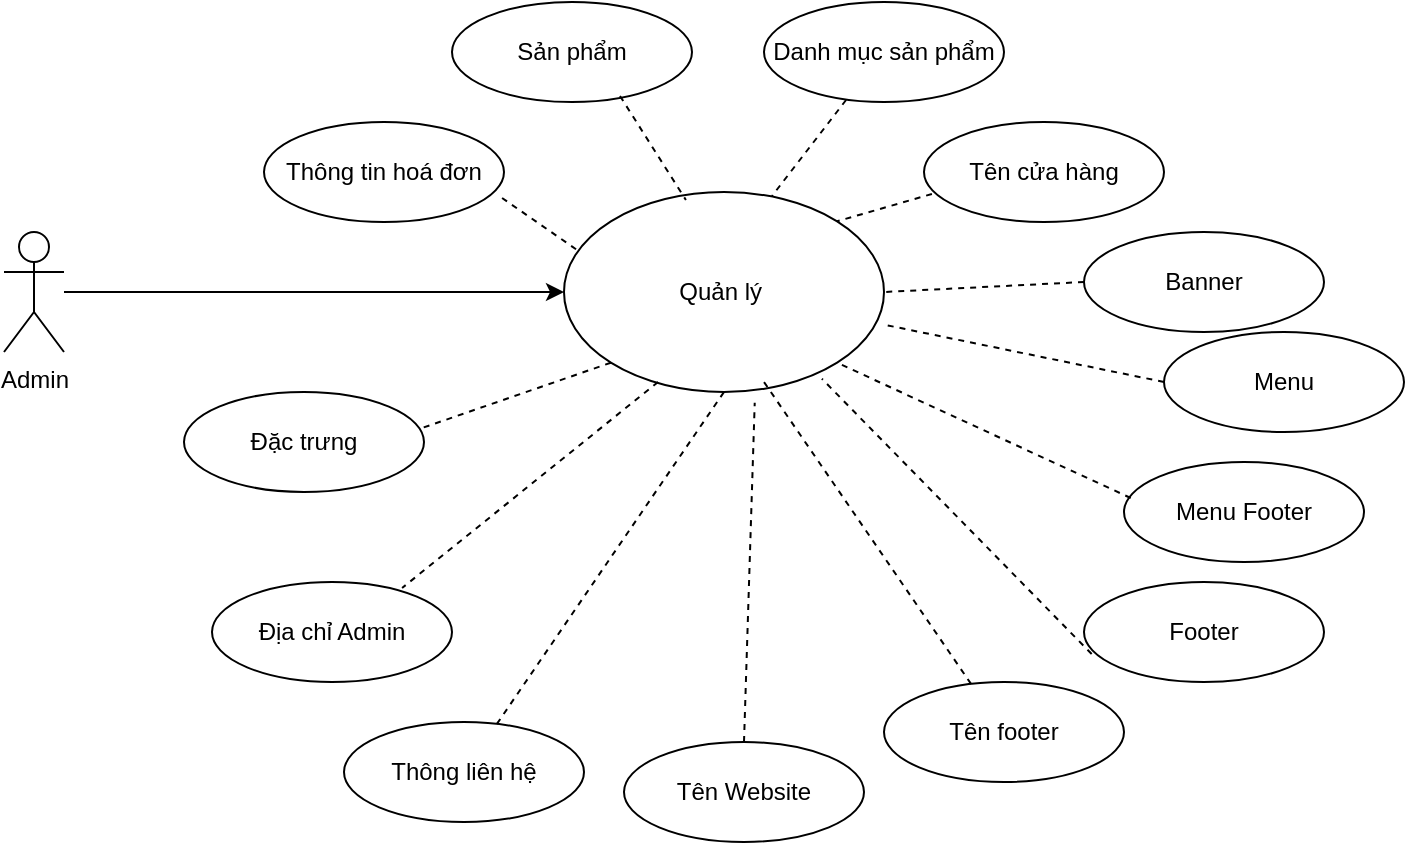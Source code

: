 <mxfile version="22.1.21" type="device">
  <diagram id="C5RBs43oDa-KdzZeNtuy" name="Page-1">
    <mxGraphModel dx="2117" dy="621" grid="1" gridSize="10" guides="1" tooltips="1" connect="1" arrows="1" fold="1" page="1" pageScale="1" pageWidth="827" pageHeight="1169" math="0" shadow="0">
      <root>
        <mxCell id="WIyWlLk6GJQsqaUBKTNV-0" />
        <mxCell id="WIyWlLk6GJQsqaUBKTNV-1" parent="WIyWlLk6GJQsqaUBKTNV-0" />
        <mxCell id="Q4sOaQklLkpfDrS4APR7-26" style="edgeStyle=orthogonalEdgeStyle;rounded=0;orthogonalLoop=1;jettySize=auto;html=1;entryX=0;entryY=0.5;entryDx=0;entryDy=0;" parent="WIyWlLk6GJQsqaUBKTNV-1" source="y5p5e7FOgnwsol_OTvTh-0" target="y5p5e7FOgnwsol_OTvTh-13" edge="1">
          <mxGeometry relative="1" as="geometry" />
        </mxCell>
        <mxCell id="y5p5e7FOgnwsol_OTvTh-0" value="Admin" style="shape=umlActor;verticalLabelPosition=bottom;verticalAlign=top;html=1;outlineConnect=0;" parent="WIyWlLk6GJQsqaUBKTNV-1" vertex="1">
          <mxGeometry x="-50" y="185" width="30" height="60" as="geometry" />
        </mxCell>
        <mxCell id="y5p5e7FOgnwsol_OTvTh-1" value="Sản phẩm" style="ellipse;whiteSpace=wrap;html=1;" parent="WIyWlLk6GJQsqaUBKTNV-1" vertex="1">
          <mxGeometry x="174" y="70" width="120" height="50" as="geometry" />
        </mxCell>
        <mxCell id="y5p5e7FOgnwsol_OTvTh-2" value="Đặc trưng" style="ellipse;whiteSpace=wrap;html=1;" parent="WIyWlLk6GJQsqaUBKTNV-1" vertex="1">
          <mxGeometry x="40" y="265" width="120" height="50" as="geometry" />
        </mxCell>
        <mxCell id="y5p5e7FOgnwsol_OTvTh-3" value="Thông tin hoá đơn" style="ellipse;whiteSpace=wrap;html=1;" parent="WIyWlLk6GJQsqaUBKTNV-1" vertex="1">
          <mxGeometry x="80" y="130" width="120" height="50" as="geometry" />
        </mxCell>
        <mxCell id="y5p5e7FOgnwsol_OTvTh-10" value="Danh mục sản phẩm" style="ellipse;whiteSpace=wrap;html=1;" parent="WIyWlLk6GJQsqaUBKTNV-1" vertex="1">
          <mxGeometry x="330" y="70" width="120" height="50" as="geometry" />
        </mxCell>
        <mxCell id="y5p5e7FOgnwsol_OTvTh-11" value="Địa chỉ Admin" style="ellipse;whiteSpace=wrap;html=1;" parent="WIyWlLk6GJQsqaUBKTNV-1" vertex="1">
          <mxGeometry x="54" y="360" width="120" height="50" as="geometry" />
        </mxCell>
        <mxCell id="y5p5e7FOgnwsol_OTvTh-12" value="Thông liên hệ" style="ellipse;whiteSpace=wrap;html=1;" parent="WIyWlLk6GJQsqaUBKTNV-1" vertex="1">
          <mxGeometry x="120" y="430" width="120" height="50" as="geometry" />
        </mxCell>
        <mxCell id="y5p5e7FOgnwsol_OTvTh-13" value="Quản lý&amp;nbsp;" style="ellipse;whiteSpace=wrap;html=1;" parent="WIyWlLk6GJQsqaUBKTNV-1" vertex="1">
          <mxGeometry x="230" y="165" width="160" height="100" as="geometry" />
        </mxCell>
        <mxCell id="Q4sOaQklLkpfDrS4APR7-0" value="Banner" style="ellipse;whiteSpace=wrap;html=1;" parent="WIyWlLk6GJQsqaUBKTNV-1" vertex="1">
          <mxGeometry x="490" y="185" width="120" height="50" as="geometry" />
        </mxCell>
        <mxCell id="Q4sOaQklLkpfDrS4APR7-1" value="Tên cửa hàng" style="ellipse;whiteSpace=wrap;html=1;" parent="WIyWlLk6GJQsqaUBKTNV-1" vertex="1">
          <mxGeometry x="410" y="130" width="120" height="50" as="geometry" />
        </mxCell>
        <mxCell id="Q4sOaQklLkpfDrS4APR7-3" value="Tên footer" style="ellipse;whiteSpace=wrap;html=1;" parent="WIyWlLk6GJQsqaUBKTNV-1" vertex="1">
          <mxGeometry x="390" y="410" width="120" height="50" as="geometry" />
        </mxCell>
        <mxCell id="Q4sOaQklLkpfDrS4APR7-16" value="" style="endArrow=none;dashed=1;html=1;rounded=0;entryX=0.5;entryY=1;entryDx=0;entryDy=0;" parent="WIyWlLk6GJQsqaUBKTNV-1" source="y5p5e7FOgnwsol_OTvTh-12" target="y5p5e7FOgnwsol_OTvTh-13" edge="1">
          <mxGeometry width="50" height="50" relative="1" as="geometry">
            <mxPoint x="390" y="260" as="sourcePoint" />
            <mxPoint x="440" y="210" as="targetPoint" />
          </mxGeometry>
        </mxCell>
        <mxCell id="Q4sOaQklLkpfDrS4APR7-17" value="" style="endArrow=none;dashed=1;html=1;rounded=0;entryX=1;entryY=0.5;entryDx=0;entryDy=0;exitX=0;exitY=0.5;exitDx=0;exitDy=0;" parent="WIyWlLk6GJQsqaUBKTNV-1" source="Q4sOaQklLkpfDrS4APR7-0" target="y5p5e7FOgnwsol_OTvTh-13" edge="1">
          <mxGeometry width="50" height="50" relative="1" as="geometry">
            <mxPoint x="322" y="347" as="sourcePoint" />
            <mxPoint x="320" y="275" as="targetPoint" />
          </mxGeometry>
        </mxCell>
        <mxCell id="Q4sOaQklLkpfDrS4APR7-18" value="" style="endArrow=none;dashed=1;html=1;rounded=0;entryX=1;entryY=0;entryDx=0;entryDy=0;exitX=0.033;exitY=0.72;exitDx=0;exitDy=0;exitPerimeter=0;" parent="WIyWlLk6GJQsqaUBKTNV-1" source="Q4sOaQklLkpfDrS4APR7-1" target="y5p5e7FOgnwsol_OTvTh-13" edge="1">
          <mxGeometry width="50" height="50" relative="1" as="geometry">
            <mxPoint x="332" y="357" as="sourcePoint" />
            <mxPoint x="330" y="285" as="targetPoint" />
          </mxGeometry>
        </mxCell>
        <mxCell id="Q4sOaQklLkpfDrS4APR7-19" value="" style="endArrow=none;dashed=1;html=1;rounded=0;entryX=0.65;entryY=0.02;entryDx=0;entryDy=0;exitX=0.342;exitY=0.98;exitDx=0;exitDy=0;entryPerimeter=0;exitPerimeter=0;" parent="WIyWlLk6GJQsqaUBKTNV-1" source="y5p5e7FOgnwsol_OTvTh-10" target="y5p5e7FOgnwsol_OTvTh-13" edge="1">
          <mxGeometry width="50" height="50" relative="1" as="geometry">
            <mxPoint x="342" y="367" as="sourcePoint" />
            <mxPoint x="340" y="295" as="targetPoint" />
          </mxGeometry>
        </mxCell>
        <mxCell id="Q4sOaQklLkpfDrS4APR7-20" value="" style="endArrow=none;dashed=1;html=1;rounded=0;entryX=0.381;entryY=0.04;entryDx=0;entryDy=0;exitX=0.7;exitY=0.94;exitDx=0;exitDy=0;entryPerimeter=0;exitPerimeter=0;" parent="WIyWlLk6GJQsqaUBKTNV-1" source="y5p5e7FOgnwsol_OTvTh-1" target="y5p5e7FOgnwsol_OTvTh-13" edge="1">
          <mxGeometry width="50" height="50" relative="1" as="geometry">
            <mxPoint x="352" y="377" as="sourcePoint" />
            <mxPoint x="350" y="305" as="targetPoint" />
          </mxGeometry>
        </mxCell>
        <mxCell id="Q4sOaQklLkpfDrS4APR7-21" value="" style="endArrow=none;dashed=1;html=1;rounded=0;entryX=0.05;entryY=0.3;entryDx=0;entryDy=0;exitX=0.992;exitY=0.76;exitDx=0;exitDy=0;entryPerimeter=0;exitPerimeter=0;" parent="WIyWlLk6GJQsqaUBKTNV-1" source="y5p5e7FOgnwsol_OTvTh-3" target="y5p5e7FOgnwsol_OTvTh-13" edge="1">
          <mxGeometry width="50" height="50" relative="1" as="geometry">
            <mxPoint x="362" y="387" as="sourcePoint" />
            <mxPoint x="360" y="315" as="targetPoint" />
          </mxGeometry>
        </mxCell>
        <mxCell id="Q4sOaQklLkpfDrS4APR7-22" value="" style="endArrow=none;dashed=1;html=1;rounded=0;entryX=0.992;entryY=0.36;entryDx=0;entryDy=0;exitX=0;exitY=1;exitDx=0;exitDy=0;entryPerimeter=0;" parent="WIyWlLk6GJQsqaUBKTNV-1" source="y5p5e7FOgnwsol_OTvTh-13" target="y5p5e7FOgnwsol_OTvTh-2" edge="1">
          <mxGeometry width="50" height="50" relative="1" as="geometry">
            <mxPoint x="372" y="397" as="sourcePoint" />
            <mxPoint x="370" y="325" as="targetPoint" />
          </mxGeometry>
        </mxCell>
        <mxCell id="Q4sOaQklLkpfDrS4APR7-23" value="" style="endArrow=none;dashed=1;html=1;rounded=0;entryX=0.792;entryY=0.06;entryDx=0;entryDy=0;exitX=0.294;exitY=0.95;exitDx=0;exitDy=0;entryPerimeter=0;exitPerimeter=0;" parent="WIyWlLk6GJQsqaUBKTNV-1" source="y5p5e7FOgnwsol_OTvTh-13" target="y5p5e7FOgnwsol_OTvTh-11" edge="1">
          <mxGeometry width="50" height="50" relative="1" as="geometry">
            <mxPoint x="382" y="407" as="sourcePoint" />
            <mxPoint x="380" y="335" as="targetPoint" />
          </mxGeometry>
        </mxCell>
        <mxCell id="6jv_wTgtdW9Bguz4XcWG-0" value="Footer" style="ellipse;whiteSpace=wrap;html=1;" vertex="1" parent="WIyWlLk6GJQsqaUBKTNV-1">
          <mxGeometry x="490" y="360" width="120" height="50" as="geometry" />
        </mxCell>
        <mxCell id="6jv_wTgtdW9Bguz4XcWG-1" value="Menu Footer" style="ellipse;whiteSpace=wrap;html=1;" vertex="1" parent="WIyWlLk6GJQsqaUBKTNV-1">
          <mxGeometry x="510" y="300" width="120" height="50" as="geometry" />
        </mxCell>
        <mxCell id="6jv_wTgtdW9Bguz4XcWG-2" value="" style="endArrow=none;dashed=1;html=1;rounded=0;entryX=0.806;entryY=0.934;entryDx=0;entryDy=0;exitX=0.032;exitY=0.72;exitDx=0;exitDy=0;entryPerimeter=0;exitPerimeter=0;" edge="1" parent="WIyWlLk6GJQsqaUBKTNV-1" source="6jv_wTgtdW9Bguz4XcWG-0" target="y5p5e7FOgnwsol_OTvTh-13">
          <mxGeometry width="50" height="50" relative="1" as="geometry">
            <mxPoint x="430" y="432" as="sourcePoint" />
            <mxPoint x="472" y="300" as="targetPoint" />
          </mxGeometry>
        </mxCell>
        <mxCell id="6jv_wTgtdW9Bguz4XcWG-3" value="" style="endArrow=none;dashed=1;html=1;rounded=0;entryX=0.625;entryY=0.95;entryDx=0;entryDy=0;entryPerimeter=0;" edge="1" parent="WIyWlLk6GJQsqaUBKTNV-1" source="Q4sOaQklLkpfDrS4APR7-3" target="y5p5e7FOgnwsol_OTvTh-13">
          <mxGeometry width="50" height="50" relative="1" as="geometry">
            <mxPoint x="288" y="417" as="sourcePoint" />
            <mxPoint x="330" y="285" as="targetPoint" />
          </mxGeometry>
        </mxCell>
        <mxCell id="6jv_wTgtdW9Bguz4XcWG-4" value="" style="endArrow=none;dashed=1;html=1;rounded=0;entryX=1;entryY=1;entryDx=0;entryDy=0;exitX=0.028;exitY=0.36;exitDx=0;exitDy=0;exitPerimeter=0;" edge="1" parent="WIyWlLk6GJQsqaUBKTNV-1" source="6jv_wTgtdW9Bguz4XcWG-1" target="y5p5e7FOgnwsol_OTvTh-13">
          <mxGeometry width="50" height="50" relative="1" as="geometry">
            <mxPoint x="500" y="220" as="sourcePoint" />
            <mxPoint x="384" y="259" as="targetPoint" />
          </mxGeometry>
        </mxCell>
        <mxCell id="6jv_wTgtdW9Bguz4XcWG-5" value="Tên Website" style="ellipse;whiteSpace=wrap;html=1;" vertex="1" parent="WIyWlLk6GJQsqaUBKTNV-1">
          <mxGeometry x="260" y="440" width="120" height="50" as="geometry" />
        </mxCell>
        <mxCell id="6jv_wTgtdW9Bguz4XcWG-6" value="" style="endArrow=none;dashed=1;html=1;rounded=0;entryX=0.596;entryY=1.054;entryDx=0;entryDy=0;entryPerimeter=0;exitX=0.5;exitY=0;exitDx=0;exitDy=0;" edge="1" parent="WIyWlLk6GJQsqaUBKTNV-1" source="6jv_wTgtdW9Bguz4XcWG-5" target="y5p5e7FOgnwsol_OTvTh-13">
          <mxGeometry width="50" height="50" relative="1" as="geometry">
            <mxPoint x="168" y="471" as="sourcePoint" />
            <mxPoint x="320" y="275" as="targetPoint" />
          </mxGeometry>
        </mxCell>
        <mxCell id="6jv_wTgtdW9Bguz4XcWG-7" value="Menu" style="ellipse;whiteSpace=wrap;html=1;" vertex="1" parent="WIyWlLk6GJQsqaUBKTNV-1">
          <mxGeometry x="530" y="235" width="120" height="50" as="geometry" />
        </mxCell>
        <mxCell id="6jv_wTgtdW9Bguz4XcWG-8" value="" style="endArrow=none;dashed=1;html=1;rounded=0;entryX=0.996;entryY=0.662;entryDx=0;entryDy=0;exitX=0;exitY=0.5;exitDx=0;exitDy=0;entryPerimeter=0;" edge="1" parent="WIyWlLk6GJQsqaUBKTNV-1" source="6jv_wTgtdW9Bguz4XcWG-7" target="y5p5e7FOgnwsol_OTvTh-13">
          <mxGeometry width="50" height="50" relative="1" as="geometry">
            <mxPoint x="500" y="220" as="sourcePoint" />
            <mxPoint x="400" y="225" as="targetPoint" />
          </mxGeometry>
        </mxCell>
      </root>
    </mxGraphModel>
  </diagram>
</mxfile>
